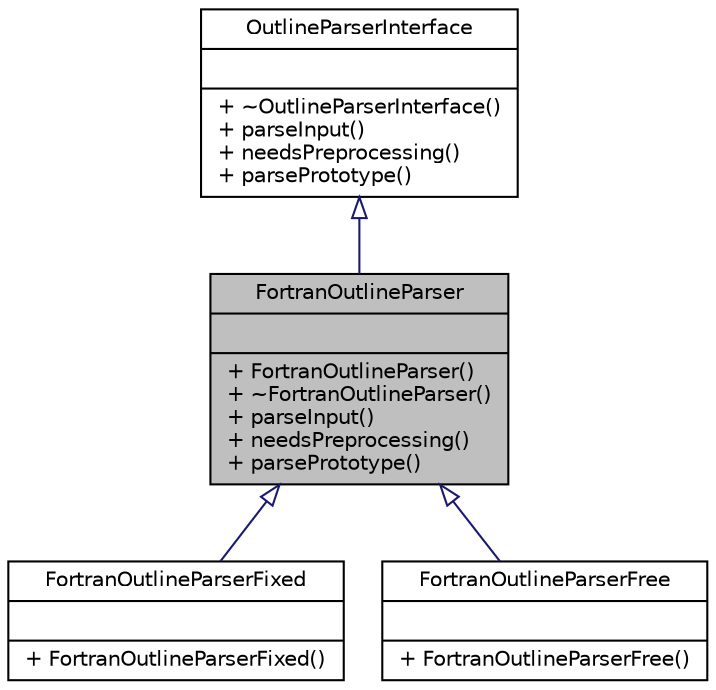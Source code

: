 digraph "FortranOutlineParser"
{
 // LATEX_PDF_SIZE
  edge [fontname="Helvetica",fontsize="10",labelfontname="Helvetica",labelfontsize="10"];
  node [fontname="Helvetica",fontsize="10",shape=record];
  Node1 [label="{FortranOutlineParser\n||+ FortranOutlineParser()\l+ ~FortranOutlineParser()\l+ parseInput()\l+ needsPreprocessing()\l+ parsePrototype()\l}",height=0.2,width=0.4,color="black", fillcolor="grey75", style="filled", fontcolor="black",tooltip="Fortran language parser using state-based lexical scanning."];
  Node2 -> Node1 [dir="back",color="midnightblue",fontsize="10",style="solid",arrowtail="onormal",fontname="Helvetica"];
  Node2 [label="{OutlineParserInterface\n||+ ~OutlineParserInterface()\l+ parseInput()\l+ needsPreprocessing()\l+ parsePrototype()\l}",height=0.2,width=0.4,color="black", fillcolor="white", style="filled",URL="$classOutlineParserInterface.html",tooltip="Abstract interface for outline parsers."];
  Node1 -> Node3 [dir="back",color="midnightblue",fontsize="10",style="solid",arrowtail="onormal",fontname="Helvetica"];
  Node3 [label="{FortranOutlineParserFixed\n||+ FortranOutlineParserFixed()\l}",height=0.2,width=0.4,color="black", fillcolor="white", style="filled",URL="$classFortranOutlineParserFixed.html",tooltip=" "];
  Node1 -> Node4 [dir="back",color="midnightblue",fontsize="10",style="solid",arrowtail="onormal",fontname="Helvetica"];
  Node4 [label="{FortranOutlineParserFree\n||+ FortranOutlineParserFree()\l}",height=0.2,width=0.4,color="black", fillcolor="white", style="filled",URL="$classFortranOutlineParserFree.html",tooltip=" "];
}
